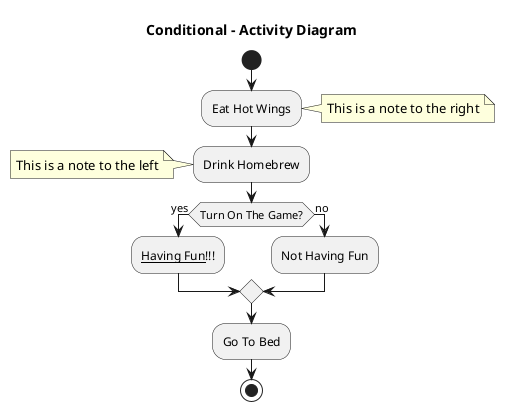 @startuml

title Conditional - Activity Diagram


start

:Eat Hot Wings;
note right: This is a note to the right

:Drink Homebrew;
note left: This is a note to the left

if (Turn On The Game?) then (yes)
  :__Having Fun__!!!;
else (no)
  :Not Having Fun;
endif

:Go To Bed;

stop

@enduml